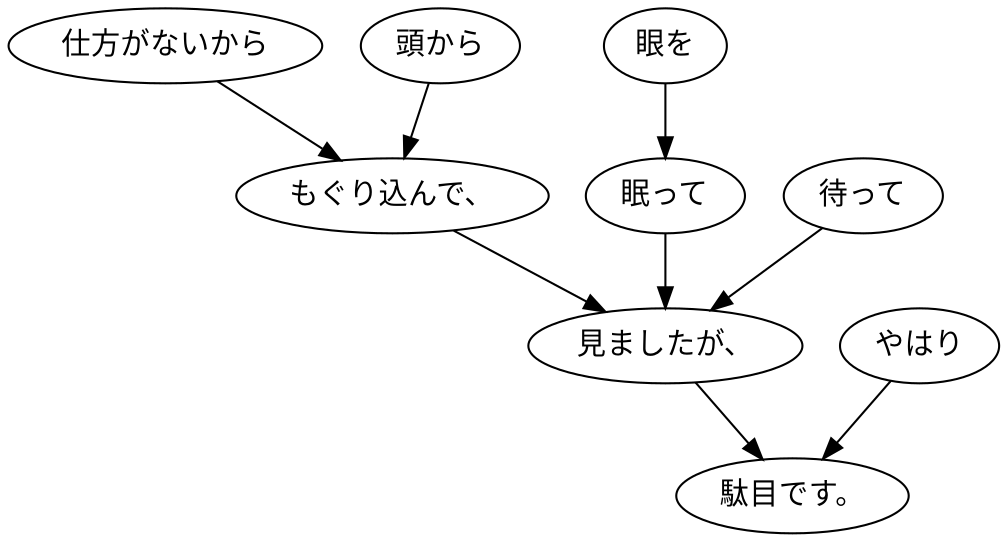 digraph graph7948 {
	node0 [label="仕方がないから"];
	node1 [label="頭から"];
	node2 [label="もぐり込んで、"];
	node3 [label="眼を"];
	node4 [label="眠って"];
	node5 [label="待って"];
	node6 [label="見ましたが、"];
	node7 [label="やはり"];
	node8 [label="駄目です。"];
	node0 -> node2;
	node1 -> node2;
	node2 -> node6;
	node3 -> node4;
	node4 -> node6;
	node5 -> node6;
	node6 -> node8;
	node7 -> node8;
}
